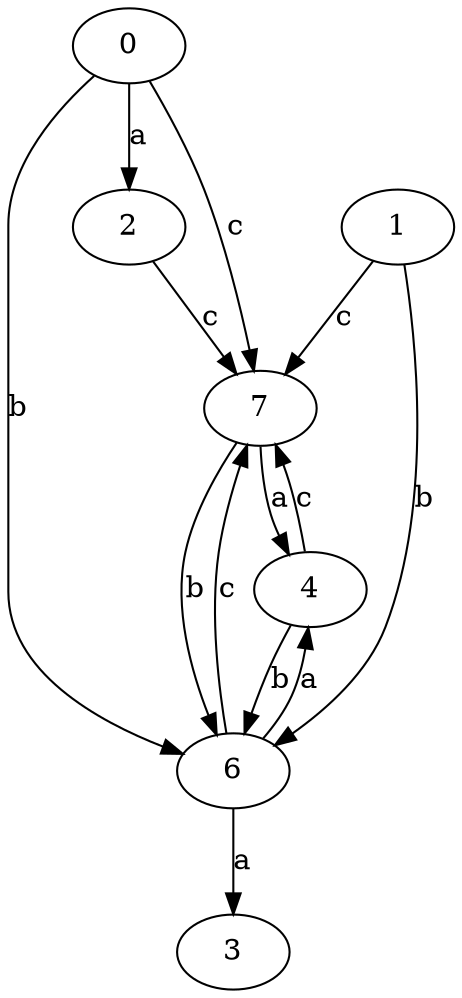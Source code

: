 strict digraph  {
2;
0;
1;
3;
4;
6;
7;
2 -> 7  [label=c];
0 -> 2  [label=a];
0 -> 6  [label=b];
0 -> 7  [label=c];
1 -> 6  [label=b];
1 -> 7  [label=c];
4 -> 6  [label=b];
4 -> 7  [label=c];
6 -> 3  [label=a];
6 -> 4  [label=a];
6 -> 7  [label=c];
7 -> 4  [label=a];
7 -> 6  [label=b];
}
